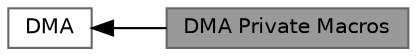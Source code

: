 digraph "DMA Private Macros"
{
 // LATEX_PDF_SIZE
  bgcolor="transparent";
  edge [fontname=Helvetica,fontsize=10,labelfontname=Helvetica,labelfontsize=10];
  node [fontname=Helvetica,fontsize=10,shape=box,height=0.2,width=0.4];
  rankdir=LR;
  Node2 [id="Node000002",label="DMA",height=0.2,width=0.4,color="grey40", fillcolor="white", style="filled",URL="$group__DMA.html",tooltip="DMA HAL module driver."];
  Node1 [id="Node000001",label="DMA Private Macros",height=0.2,width=0.4,color="gray40", fillcolor="grey60", style="filled", fontcolor="black",tooltip="DMA private macros."];
  Node2->Node1 [shape=plaintext, dir="back", style="solid"];
}
